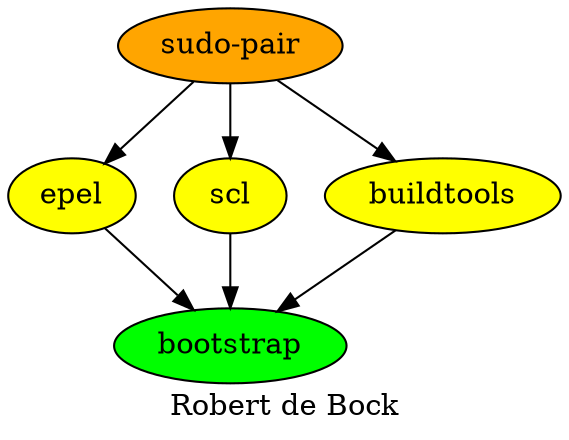 digraph PhiloDilemma {
  label = "Robert de Bock" ;
  overlap=false
  {
    bootstrap [fillcolor=green style=filled]
    epel [fillcolor=yellow style=filled]
    scl [fillcolor=yellow style=filled]
    buildtools [fillcolor=yellow style=filled]
    "sudo-pair" [fillcolor=orange style=filled]
  }
  {buildtools epel scl} -> bootstrap
  "sudo-pair" -> {buildtools epel scl}
}

